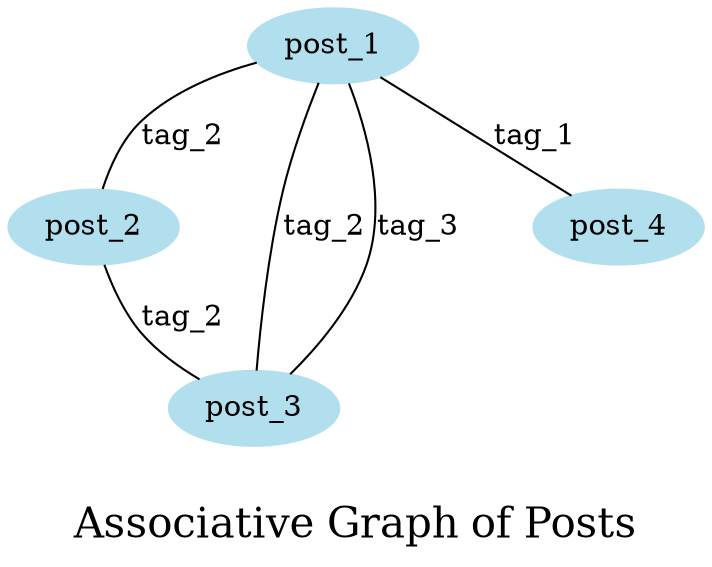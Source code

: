 graph g_posts {
	node [color=lightblue2 style=filled]
	size="6,6"
	label="\nAssociative Graph of Posts"
	fontsize=20
	post_1 -- post_2 [label=tag_2]
	post_1 -- post_3 [label=tag_2]
	post_1 -- post_3 [label=tag_3]
	post_1 -- post_4 [label=tag_1]
	post_2 -- post_3 [label=tag_2]
}
